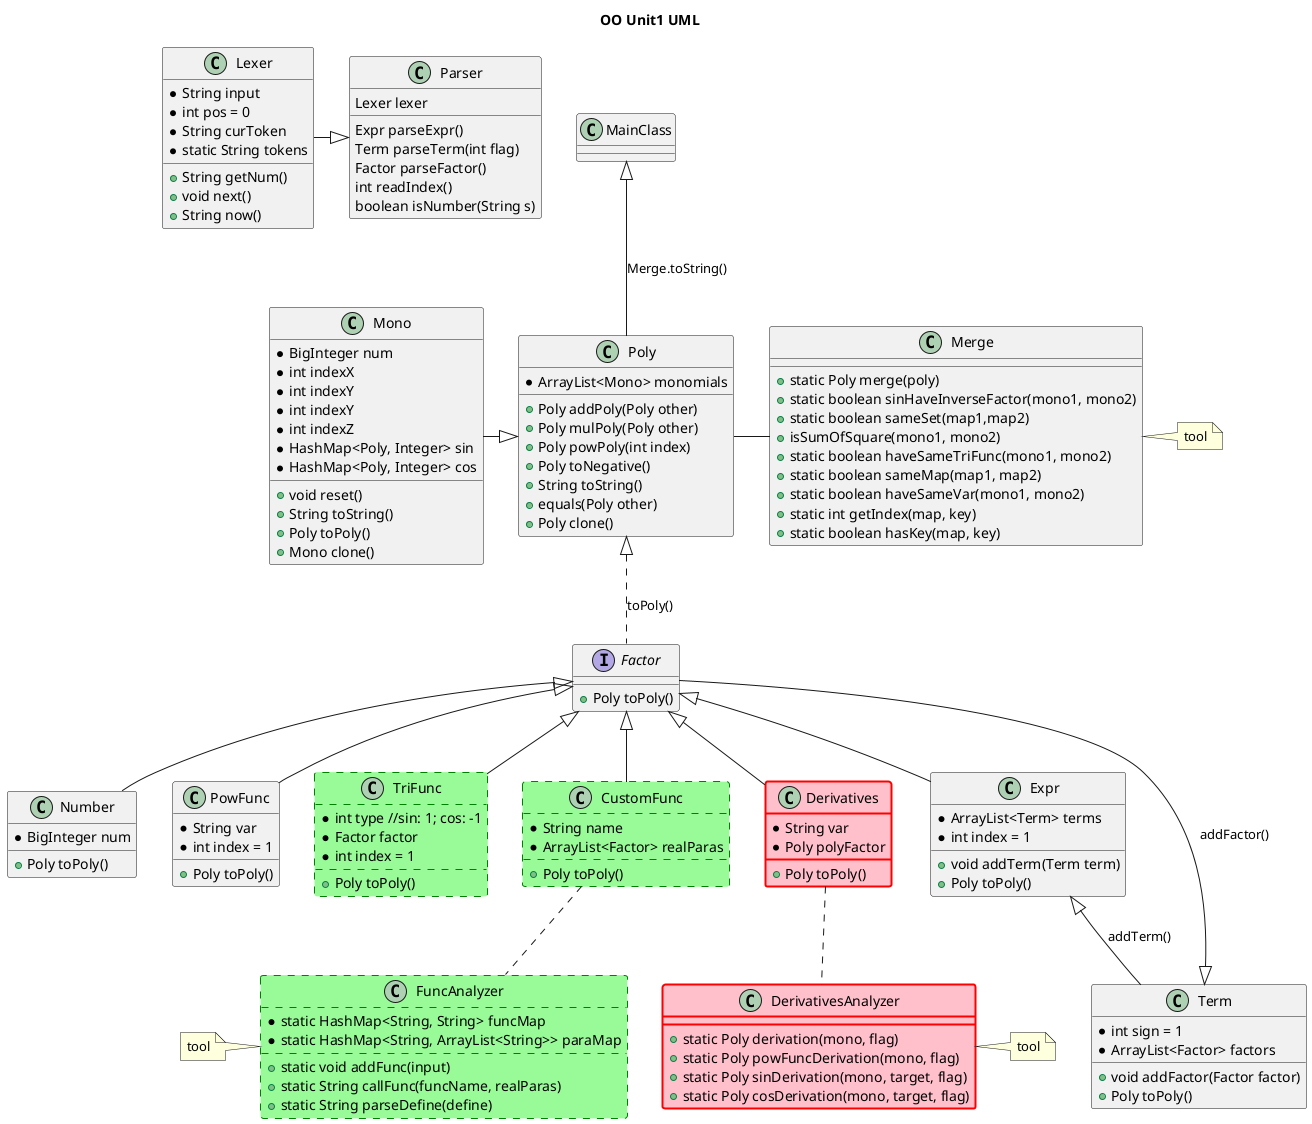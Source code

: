 @startuml
'https://plantuml.com/class-diagram


title OO Unit1 UML
Lexer -^ Parser
Factor <|-- Number
Factor <|-- PowFunc
Factor <|-- TriFunc
Factor <|-- CustomFunc
CustomFunc .. FuncAnalyzer
Factor <|-- Derivatives
Derivatives .. DerivativesAnalyzer
Factor <|-- Expr
Term <|-- Factor : addFactor()
Expr <|-- Term : addTerm()
Poly <|.. Factor : toPoly()
Mono -^ Poly
Poly - Merge
MainClass <|-- Poly : Merge.toString()
note right of Merge : tool
note left of FuncAnalyzer : tool
note right of DerivativesAnalyzer : tool

interface Factor {
    +Poly toPoly()
}

class Term {
    *int sign = 1
    *ArrayList<Factor> factors
    +void addFactor(Factor factor)
    +Poly toPoly()
}
class Number {
    *BigInteger num
    +Poly toPoly()
}

class PowFunc {
    *String var
    *int index = 1
    +Poly toPoly()
}

class Expr {
    *ArrayList<Term> terms
    *int index = 1
    +void addTerm(Term term)
    +Poly toPoly()
}

class TriFunc #palegreen ##[dashed]green
{
    *int type //sin: 1; cos: -1
    *Factor factor
    *int index = 1
    +Poly toPoly()
}

class CustomFunc #palegreen ##[dashed]green
{
    *String name
    *ArrayList<Factor> realParas
    +Poly toPoly()
}

class FuncAnalyzer #palegreen ##[dashed]green
{
    *static HashMap<String, String> funcMap
    *static HashMap<String, ArrayList<String>> paraMap
    +static void addFunc(input)
    +static String callFunc(funcName, realParas)
    +static String parseDefine(define)
}

class Derivatives #pink ##[bold]red
{
    *String var
    *Poly polyFactor
    +Poly toPoly()
}

class DerivativesAnalyzer #pink ##[bold]red
{
    +static Poly derivation(mono, flag)
    +static Poly powFuncDerivation(mono, flag)
    +static Poly sinDerivation(mono, target, flag)
    +static Poly cosDerivation(mono, target, flag)
}

class Poly {
    *ArrayList<Mono> monomials
    +Poly addPoly(Poly other)
    +Poly mulPoly(Poly other)
    +Poly powPoly(int index)
    +Poly toNegative()
    +String toString()
    +equals(Poly other)
    +Poly clone()
}

class Mono {
    *BigInteger num
    *int indexX
    *int indexY
    *int indexY
    *int indexZ
    *HashMap<Poly, Integer> sin
    *HashMap<Poly, Integer> cos
    +void reset()
    +String toString()
    +Poly toPoly()
    +Mono clone()
}

class Lexer {
    *String input
    *int pos = 0
    *String curToken
    *static String tokens
    +String getNum()
    +void next()
    +String now()
}

class Parser {
    Lexer lexer
    Expr parseExpr()
    Term parseTerm(int flag)
    Factor parseFactor()
    int readIndex()
    boolean isNumber(String s)
}
class Merge {
    +static Poly merge(poly)
    +static boolean sinHaveInverseFactor(mono1, mono2)
    +static boolean sameSet(map1,map2)
    +isSumOfSquare(mono1, mono2)
    +static boolean haveSameTriFunc(mono1, mono2)
    +static boolean sameMap(map1, map2)
    +static boolean haveSameVar(mono1, mono2)
    +static int getIndex(map, key)
    +static boolean hasKey(map, key)
}
@enduml